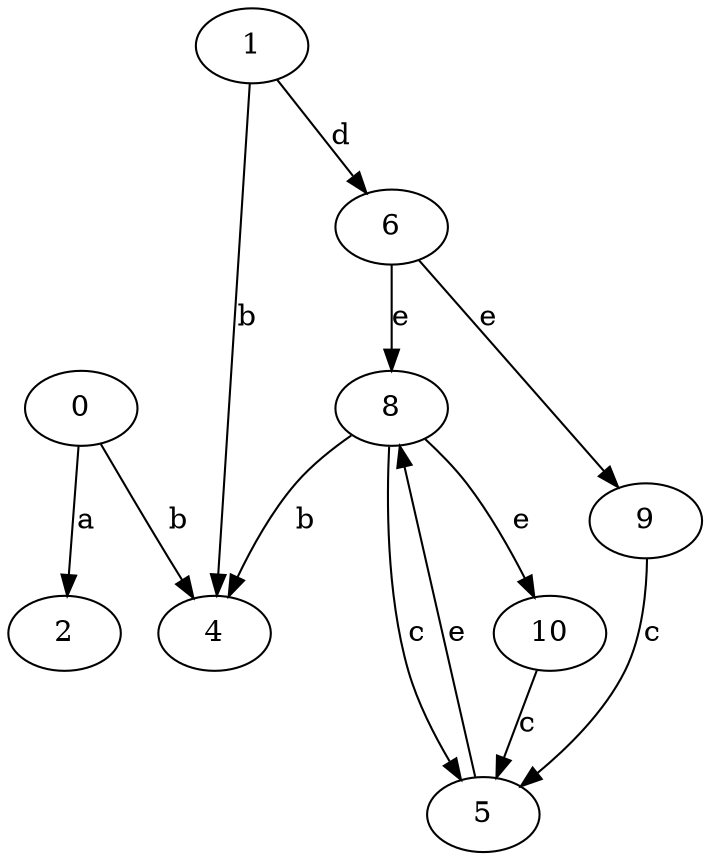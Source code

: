 strict digraph  {
0;
1;
2;
4;
5;
6;
8;
9;
10;
0 -> 2  [label=a];
0 -> 4  [label=b];
1 -> 4  [label=b];
1 -> 6  [label=d];
5 -> 8  [label=e];
6 -> 8  [label=e];
6 -> 9  [label=e];
8 -> 4  [label=b];
8 -> 5  [label=c];
8 -> 10  [label=e];
9 -> 5  [label=c];
10 -> 5  [label=c];
}
